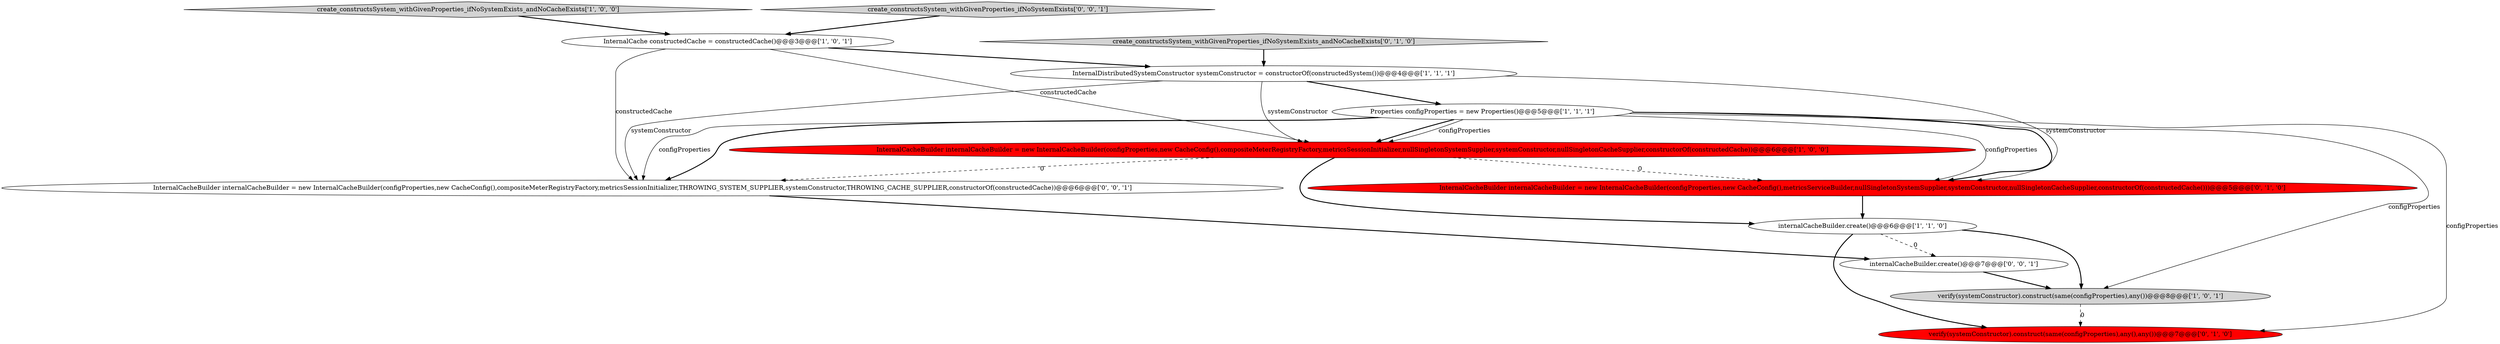 digraph {
1 [style = filled, label = "Properties configProperties = new Properties()@@@5@@@['1', '1', '1']", fillcolor = white, shape = ellipse image = "AAA0AAABBB1BBB"];
10 [style = filled, label = "internalCacheBuilder.create()@@@7@@@['0', '0', '1']", fillcolor = white, shape = ellipse image = "AAA0AAABBB3BBB"];
3 [style = filled, label = "internalCacheBuilder.create()@@@6@@@['1', '1', '0']", fillcolor = white, shape = ellipse image = "AAA0AAABBB1BBB"];
4 [style = filled, label = "create_constructsSystem_withGivenProperties_ifNoSystemExists_andNoCacheExists['1', '0', '0']", fillcolor = lightgray, shape = diamond image = "AAA0AAABBB1BBB"];
9 [style = filled, label = "create_constructsSystem_withGivenProperties_ifNoSystemExists_andNoCacheExists['0', '1', '0']", fillcolor = lightgray, shape = diamond image = "AAA0AAABBB2BBB"];
0 [style = filled, label = "InternalCacheBuilder internalCacheBuilder = new InternalCacheBuilder(configProperties,new CacheConfig(),compositeMeterRegistryFactory,metricsSessionInitializer,nullSingletonSystemSupplier,systemConstructor,nullSingletonCacheSupplier,constructorOf(constructedCache))@@@6@@@['1', '0', '0']", fillcolor = red, shape = ellipse image = "AAA1AAABBB1BBB"];
11 [style = filled, label = "InternalCacheBuilder internalCacheBuilder = new InternalCacheBuilder(configProperties,new CacheConfig(),compositeMeterRegistryFactory,metricsSessionInitializer,THROWING_SYSTEM_SUPPLIER,systemConstructor,THROWING_CACHE_SUPPLIER,constructorOf(constructedCache))@@@6@@@['0', '0', '1']", fillcolor = white, shape = ellipse image = "AAA0AAABBB3BBB"];
5 [style = filled, label = "InternalCache constructedCache = constructedCache()@@@3@@@['1', '0', '1']", fillcolor = white, shape = ellipse image = "AAA0AAABBB1BBB"];
8 [style = filled, label = "InternalCacheBuilder internalCacheBuilder = new InternalCacheBuilder(configProperties,new CacheConfig(),metricsServiceBuilder,nullSingletonSystemSupplier,systemConstructor,nullSingletonCacheSupplier,constructorOf(constructedCache()))@@@5@@@['0', '1', '0']", fillcolor = red, shape = ellipse image = "AAA1AAABBB2BBB"];
12 [style = filled, label = "create_constructsSystem_withGivenProperties_ifNoSystemExists['0', '0', '1']", fillcolor = lightgray, shape = diamond image = "AAA0AAABBB3BBB"];
2 [style = filled, label = "InternalDistributedSystemConstructor systemConstructor = constructorOf(constructedSystem())@@@4@@@['1', '1', '1']", fillcolor = white, shape = ellipse image = "AAA0AAABBB1BBB"];
6 [style = filled, label = "verify(systemConstructor).construct(same(configProperties),any())@@@8@@@['1', '0', '1']", fillcolor = lightgray, shape = ellipse image = "AAA0AAABBB1BBB"];
7 [style = filled, label = "verify(systemConstructor).construct(same(configProperties),any(),any())@@@7@@@['0', '1', '0']", fillcolor = red, shape = ellipse image = "AAA1AAABBB2BBB"];
0->3 [style = bold, label=""];
1->8 [style = bold, label=""];
1->7 [style = solid, label="configProperties"];
12->5 [style = bold, label=""];
9->2 [style = bold, label=""];
1->11 [style = solid, label="configProperties"];
1->8 [style = solid, label="configProperties"];
2->1 [style = bold, label=""];
6->7 [style = dashed, label="0"];
2->8 [style = solid, label="systemConstructor"];
8->3 [style = bold, label=""];
3->6 [style = bold, label=""];
0->11 [style = dashed, label="0"];
1->0 [style = bold, label=""];
1->0 [style = solid, label="configProperties"];
2->0 [style = solid, label="systemConstructor"];
10->6 [style = bold, label=""];
5->11 [style = solid, label="constructedCache"];
1->11 [style = bold, label=""];
2->11 [style = solid, label="systemConstructor"];
5->2 [style = bold, label=""];
1->6 [style = solid, label="configProperties"];
3->7 [style = bold, label=""];
11->10 [style = bold, label=""];
0->8 [style = dashed, label="0"];
3->10 [style = dashed, label="0"];
5->0 [style = solid, label="constructedCache"];
4->5 [style = bold, label=""];
}
